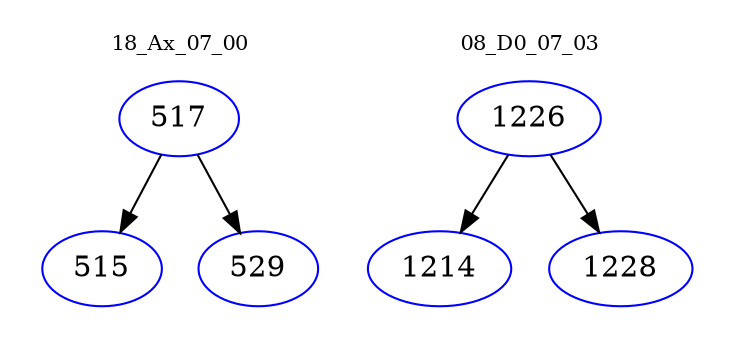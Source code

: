 digraph{
subgraph cluster_0 {
color = white
label = "18_Ax_07_00";
fontsize=10;
T0_517 [label="517", color="blue"]
T0_517 -> T0_515 [color="black"]
T0_515 [label="515", color="blue"]
T0_517 -> T0_529 [color="black"]
T0_529 [label="529", color="blue"]
}
subgraph cluster_1 {
color = white
label = "08_D0_07_03";
fontsize=10;
T1_1226 [label="1226", color="blue"]
T1_1226 -> T1_1214 [color="black"]
T1_1214 [label="1214", color="blue"]
T1_1226 -> T1_1228 [color="black"]
T1_1228 [label="1228", color="blue"]
}
}
